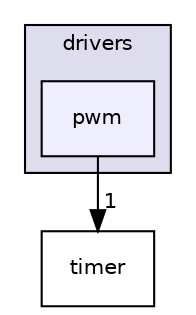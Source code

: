 digraph "pwm" {
  compound=true
  node [ fontsize="10", fontname="Helvetica"];
  edge [ labelfontsize="10", labelfontname="Helvetica"];
  subgraph clusterdir_3272f9f9556099c0b986cb38fa788482 {
    graph [ bgcolor="#ddddee", pencolor="black", label="drivers" fontname="Helvetica", fontsize="10", URL="dir_3272f9f9556099c0b986cb38fa788482.html"]
  dir_b462f477741557062743180321036677 [shape=box, label="pwm", style="filled", fillcolor="#eeeeff", pencolor="black", URL="dir_b462f477741557062743180321036677.html"];
  }
  dir_59ca07a14996ae5620376416dce42b2e [shape=box label="timer" URL="dir_59ca07a14996ae5620376416dce42b2e.html"];
  dir_b462f477741557062743180321036677->dir_59ca07a14996ae5620376416dce42b2e [headlabel="1", labeldistance=1.5 headhref="dir_000025_000017.html"];
}

